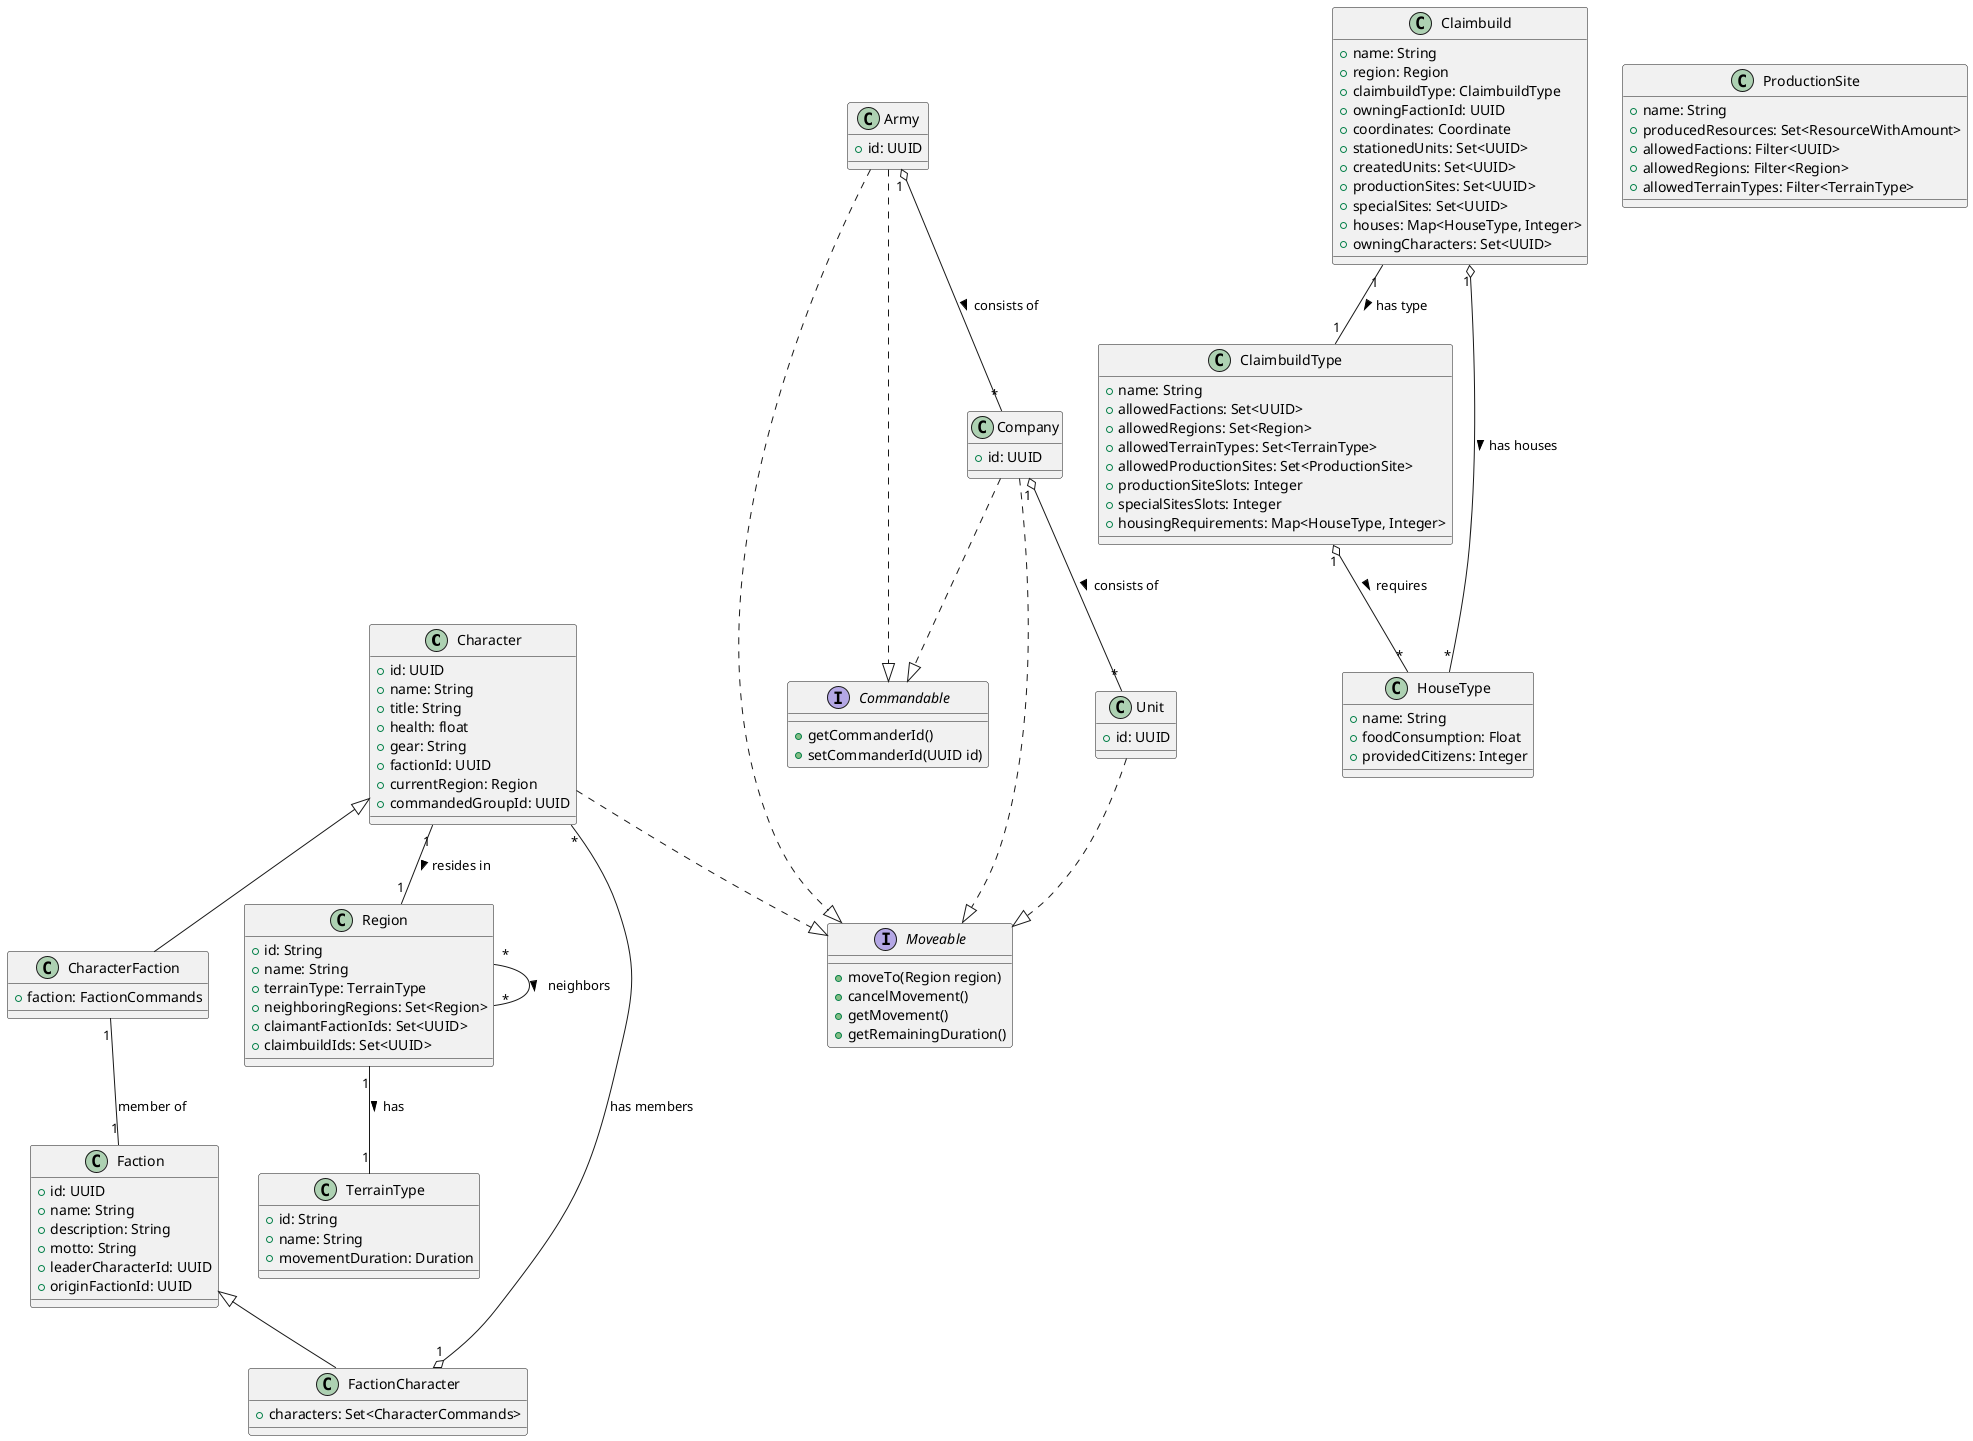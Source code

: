 @startuml default_domain_model

class Character {
  + id: UUID
  + name: String
  + title: String
  + health: float
  + gear: String
  + factionId: UUID
  + currentRegion: Region
  + commandedGroupId: UUID
}

class CharacterFaction extends Character {
  + faction: FactionCommands
}

class Faction {
  + id: UUID
  + name: String
  + description: String
  + motto: String
  + leaderCharacterId: UUID
  + originFactionId: UUID
}

class FactionCharacter extends Faction {
  + characters: Set<CharacterCommands>
}

class Region {
  + id: String
  + name: String
  + terrainType: TerrainType
  + neighboringRegions: Set<Region>
  + claimantFactionIds: Set<UUID>
  + claimbuildIds: Set<UUID>
}

class TerrainType {
  + id: String
  + name: String
  + movementDuration: Duration
}

Character "1" -- "1" Region : resides in >
CharacterFaction "1" -- "1" Faction : member of
FactionCharacter "1" o-- "*" Character : has members
Region "1" -- "1" TerrainType : has >
Region "*" -- "*" Region : neighbors >

' Interfaces from nyarie-api are omitted for simplicity
' but implemented classes are shown (e.g., Character, Faction)
' Details like Identifiable, CharacterCommands, FactionCommands etc. are implied by inheritance/implementation

interface Moveable {
  + moveTo(Region region)
  + cancelMovement()
  + getMovement()
  + getRemainingDuration()
}
interface Commandable {
  + getCommanderId()
  + setCommanderId(UUID id)
}

Character ..|> Moveable
Unit ..|> Moveable
Company ..|> Moveable
Company ..|> Commandable
Army ..|> Moveable
Army ..|> Commandable

class Army {
  + id: UUID
}

class Company {
  + id: UUID
}

class Unit {
  + id: UUID
}

Army "1" o-- "*" Company : consists of >
Company "1" o-- "*" Unit : consists of >

class Claimbuild {
  + name: String
  + region: Region
  + claimbuildType: ClaimbuildType
  + owningFactionId: UUID
  + coordinates: Coordinate
  + stationedUnits: Set<UUID>
  + createdUnits: Set<UUID>
  + productionSites: Set<UUID>
  + specialSites: Set<UUID>
  + houses: Map<HouseType, Integer>
  + owningCharacters: Set<UUID>
}

class ClaimbuildType {
  + name: String
  + allowedFactions: Set<UUID>
  + allowedRegions: Set<Region>
  + allowedTerrainTypes: Set<TerrainType>
  + allowedProductionSites: Set<ProductionSite>
  + productionSiteSlots: Integer
  + specialSitesSlots: Integer
  + housingRequirements: Map<HouseType, Integer>
}

Claimbuild "1" -- "1" ClaimbuildType : has type >
Claimbuild "1" o-- "*" HouseType : has houses >
ClaimbuildType "1" o-- "*" HouseType : requires >

class HouseType {
  + name: String
  + foodConsumption: Float
  + providedCitizens: Integer
}

class ProductionSite {
  + name: String
  + producedResources: Set<ResourceWithAmount>
  + allowedFactions: Filter<UUID>
  + allowedRegions: Filter<Region>
  + allowedTerrainTypes: Filter<TerrainType>
}

@enduml default_domain_model